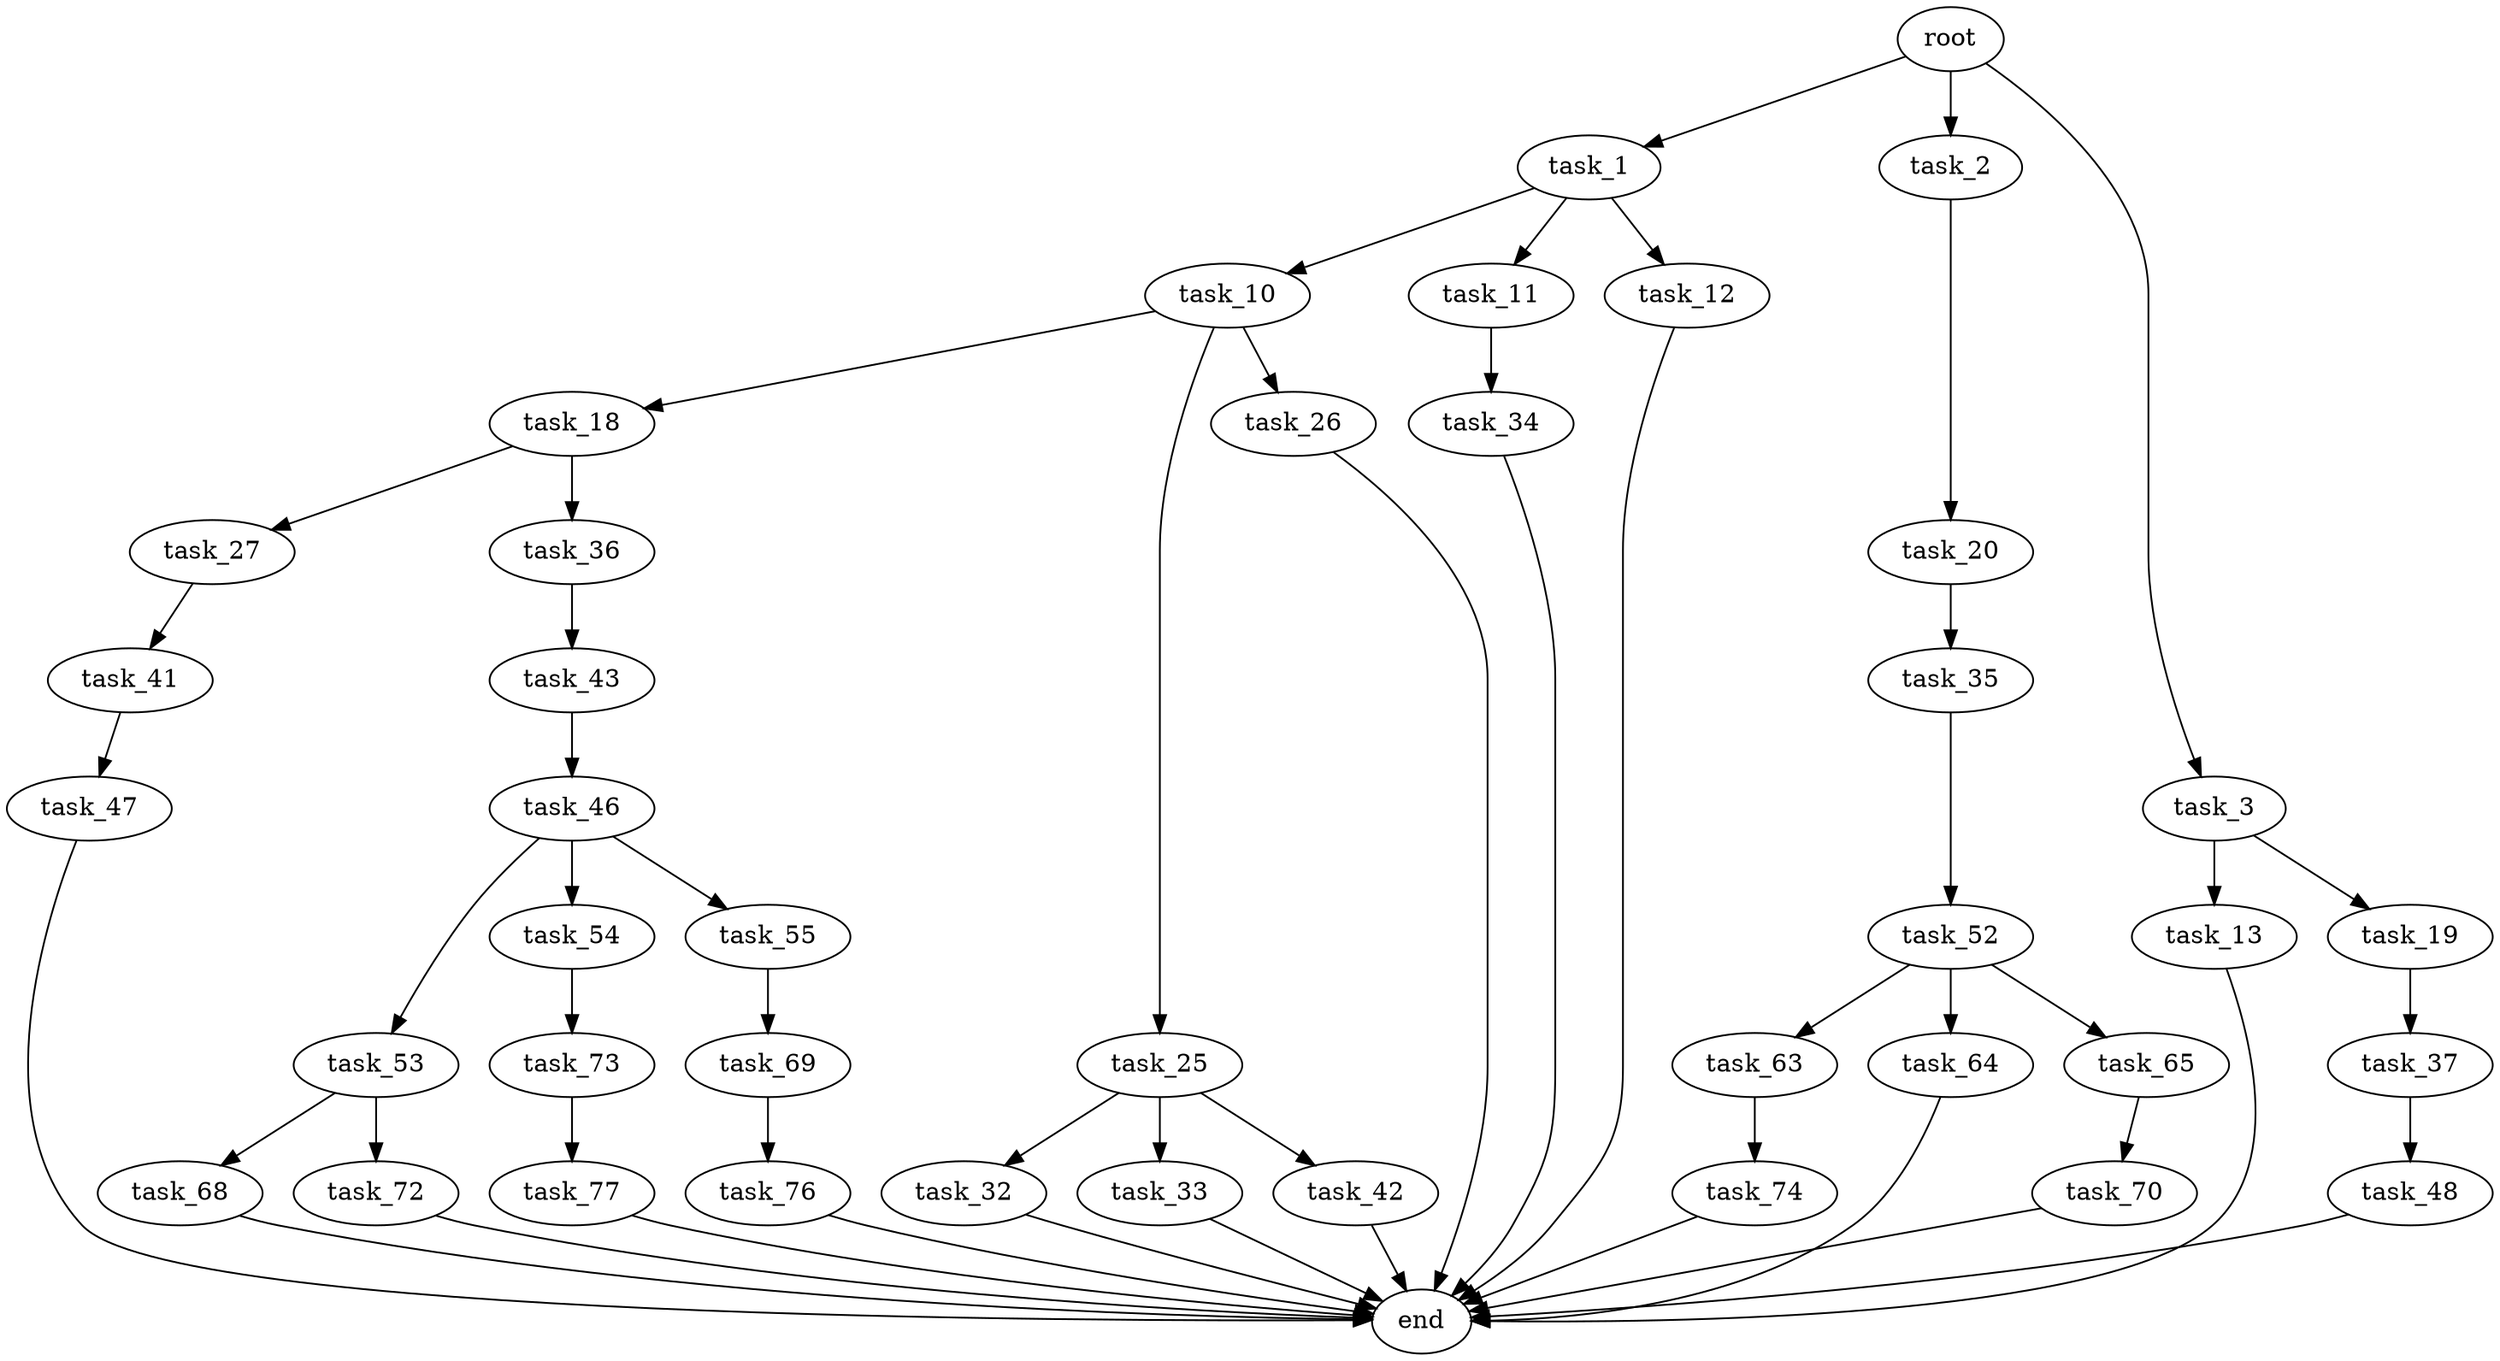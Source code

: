 digraph G {
  root [size="0.000000"];
  task_1 [size="201221583147.000000"];
  task_2 [size="368293445632.000000"];
  task_3 [size="1173766513997.000000"];
  task_10 [size="368293445632.000000"];
  task_11 [size="6504391030.000000"];
  task_12 [size="544071967010.000000"];
  task_13 [size="35522990859.000000"];
  task_18 [size="366798005456.000000"];
  task_19 [size="809220546.000000"];
  task_20 [size="7192584338.000000"];
  task_25 [size="75906181010.000000"];
  task_26 [size="13920770390.000000"];
  task_27 [size="112552532772.000000"];
  task_32 [size="29768900878.000000"];
  task_33 [size="734618598.000000"];
  task_34 [size="4590862110.000000"];
  task_35 [size="16191661553.000000"];
  task_36 [size="8245751599.000000"];
  task_37 [size="1073741824000.000000"];
  task_41 [size="368293445632.000000"];
  task_42 [size="549755813888.000000"];
  task_43 [size="323748054842.000000"];
  task_46 [size="430346795016.000000"];
  task_47 [size="29522878500.000000"];
  task_48 [size="549755813888.000000"];
  task_52 [size="22883250838.000000"];
  task_53 [size="5327168496.000000"];
  task_54 [size="368293445632.000000"];
  task_55 [size="7237644123.000000"];
  task_63 [size="143378800510.000000"];
  task_64 [size="44159530882.000000"];
  task_65 [size="249005857306.000000"];
  task_68 [size="8589934592.000000"];
  task_69 [size="561936767552.000000"];
  task_70 [size="168976577315.000000"];
  task_72 [size="85652358677.000000"];
  task_73 [size="254888368960.000000"];
  task_74 [size="134217728000.000000"];
  task_76 [size="28991029248.000000"];
  task_77 [size="9947424684.000000"];
  end [size="0.000000"];

  root -> task_1 [size="1.000000"];
  root -> task_2 [size="1.000000"];
  root -> task_3 [size="1.000000"];
  task_1 -> task_10 [size="679477248.000000"];
  task_1 -> task_11 [size="679477248.000000"];
  task_1 -> task_12 [size="679477248.000000"];
  task_2 -> task_20 [size="411041792.000000"];
  task_3 -> task_13 [size="838860800.000000"];
  task_3 -> task_19 [size="838860800.000000"];
  task_10 -> task_18 [size="411041792.000000"];
  task_10 -> task_25 [size="411041792.000000"];
  task_10 -> task_26 [size="411041792.000000"];
  task_11 -> task_34 [size="411041792.000000"];
  task_12 -> end [size="1.000000"];
  task_13 -> end [size="1.000000"];
  task_18 -> task_27 [size="536870912.000000"];
  task_18 -> task_36 [size="536870912.000000"];
  task_19 -> task_37 [size="33554432.000000"];
  task_20 -> task_35 [size="209715200.000000"];
  task_25 -> task_32 [size="75497472.000000"];
  task_25 -> task_33 [size="75497472.000000"];
  task_25 -> task_42 [size="75497472.000000"];
  task_26 -> end [size="1.000000"];
  task_27 -> task_41 [size="209715200.000000"];
  task_32 -> end [size="1.000000"];
  task_33 -> end [size="1.000000"];
  task_34 -> end [size="1.000000"];
  task_35 -> task_52 [size="301989888.000000"];
  task_36 -> task_43 [size="33554432.000000"];
  task_37 -> task_48 [size="838860800.000000"];
  task_41 -> task_47 [size="411041792.000000"];
  task_42 -> end [size="1.000000"];
  task_43 -> task_46 [size="536870912.000000"];
  task_46 -> task_53 [size="679477248.000000"];
  task_46 -> task_54 [size="679477248.000000"];
  task_46 -> task_55 [size="679477248.000000"];
  task_47 -> end [size="1.000000"];
  task_48 -> end [size="1.000000"];
  task_52 -> task_63 [size="411041792.000000"];
  task_52 -> task_64 [size="411041792.000000"];
  task_52 -> task_65 [size="411041792.000000"];
  task_53 -> task_68 [size="209715200.000000"];
  task_53 -> task_72 [size="209715200.000000"];
  task_54 -> task_73 [size="411041792.000000"];
  task_55 -> task_69 [size="33554432.000000"];
  task_63 -> task_74 [size="134217728.000000"];
  task_64 -> end [size="1.000000"];
  task_65 -> task_70 [size="679477248.000000"];
  task_68 -> end [size="1.000000"];
  task_69 -> task_76 [size="411041792.000000"];
  task_70 -> end [size="1.000000"];
  task_72 -> end [size="1.000000"];
  task_73 -> task_77 [size="209715200.000000"];
  task_74 -> end [size="1.000000"];
  task_76 -> end [size="1.000000"];
  task_77 -> end [size="1.000000"];
}
